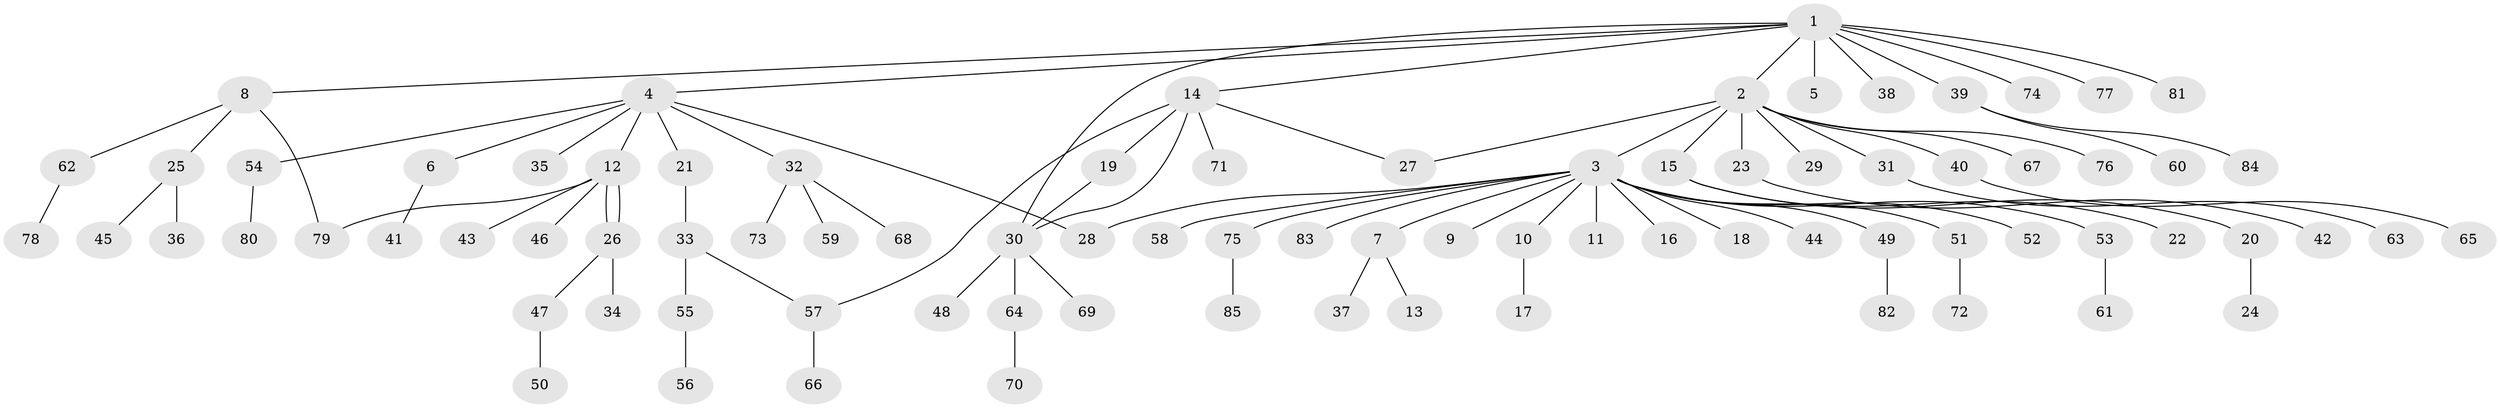 // coarse degree distribution, {12: 0.01694915254237288, 9: 0.01694915254237288, 15: 0.01694915254237288, 8: 0.01694915254237288, 1: 0.6949152542372882, 2: 0.11864406779661017, 4: 0.01694915254237288, 6: 0.05084745762711865, 3: 0.05084745762711865}
// Generated by graph-tools (version 1.1) at 2025/51/02/27/25 19:51:55]
// undirected, 85 vertices, 91 edges
graph export_dot {
graph [start="1"]
  node [color=gray90,style=filled];
  1;
  2;
  3;
  4;
  5;
  6;
  7;
  8;
  9;
  10;
  11;
  12;
  13;
  14;
  15;
  16;
  17;
  18;
  19;
  20;
  21;
  22;
  23;
  24;
  25;
  26;
  27;
  28;
  29;
  30;
  31;
  32;
  33;
  34;
  35;
  36;
  37;
  38;
  39;
  40;
  41;
  42;
  43;
  44;
  45;
  46;
  47;
  48;
  49;
  50;
  51;
  52;
  53;
  54;
  55;
  56;
  57;
  58;
  59;
  60;
  61;
  62;
  63;
  64;
  65;
  66;
  67;
  68;
  69;
  70;
  71;
  72;
  73;
  74;
  75;
  76;
  77;
  78;
  79;
  80;
  81;
  82;
  83;
  84;
  85;
  1 -- 2;
  1 -- 4;
  1 -- 5;
  1 -- 8;
  1 -- 14;
  1 -- 30;
  1 -- 38;
  1 -- 39;
  1 -- 74;
  1 -- 77;
  1 -- 81;
  2 -- 3;
  2 -- 15;
  2 -- 23;
  2 -- 27;
  2 -- 29;
  2 -- 31;
  2 -- 40;
  2 -- 67;
  2 -- 76;
  3 -- 7;
  3 -- 9;
  3 -- 10;
  3 -- 11;
  3 -- 16;
  3 -- 18;
  3 -- 28;
  3 -- 44;
  3 -- 49;
  3 -- 51;
  3 -- 52;
  3 -- 53;
  3 -- 58;
  3 -- 75;
  3 -- 83;
  4 -- 6;
  4 -- 12;
  4 -- 21;
  4 -- 28;
  4 -- 32;
  4 -- 35;
  4 -- 54;
  6 -- 41;
  7 -- 13;
  7 -- 37;
  8 -- 25;
  8 -- 62;
  8 -- 79;
  10 -- 17;
  12 -- 26;
  12 -- 26;
  12 -- 43;
  12 -- 46;
  12 -- 79;
  14 -- 19;
  14 -- 27;
  14 -- 30;
  14 -- 57;
  14 -- 71;
  15 -- 20;
  15 -- 22;
  19 -- 30;
  20 -- 24;
  21 -- 33;
  23 -- 42;
  25 -- 36;
  25 -- 45;
  26 -- 34;
  26 -- 47;
  30 -- 48;
  30 -- 64;
  30 -- 69;
  31 -- 63;
  32 -- 59;
  32 -- 68;
  32 -- 73;
  33 -- 55;
  33 -- 57;
  39 -- 60;
  39 -- 84;
  40 -- 65;
  47 -- 50;
  49 -- 82;
  51 -- 72;
  53 -- 61;
  54 -- 80;
  55 -- 56;
  57 -- 66;
  62 -- 78;
  64 -- 70;
  75 -- 85;
}
